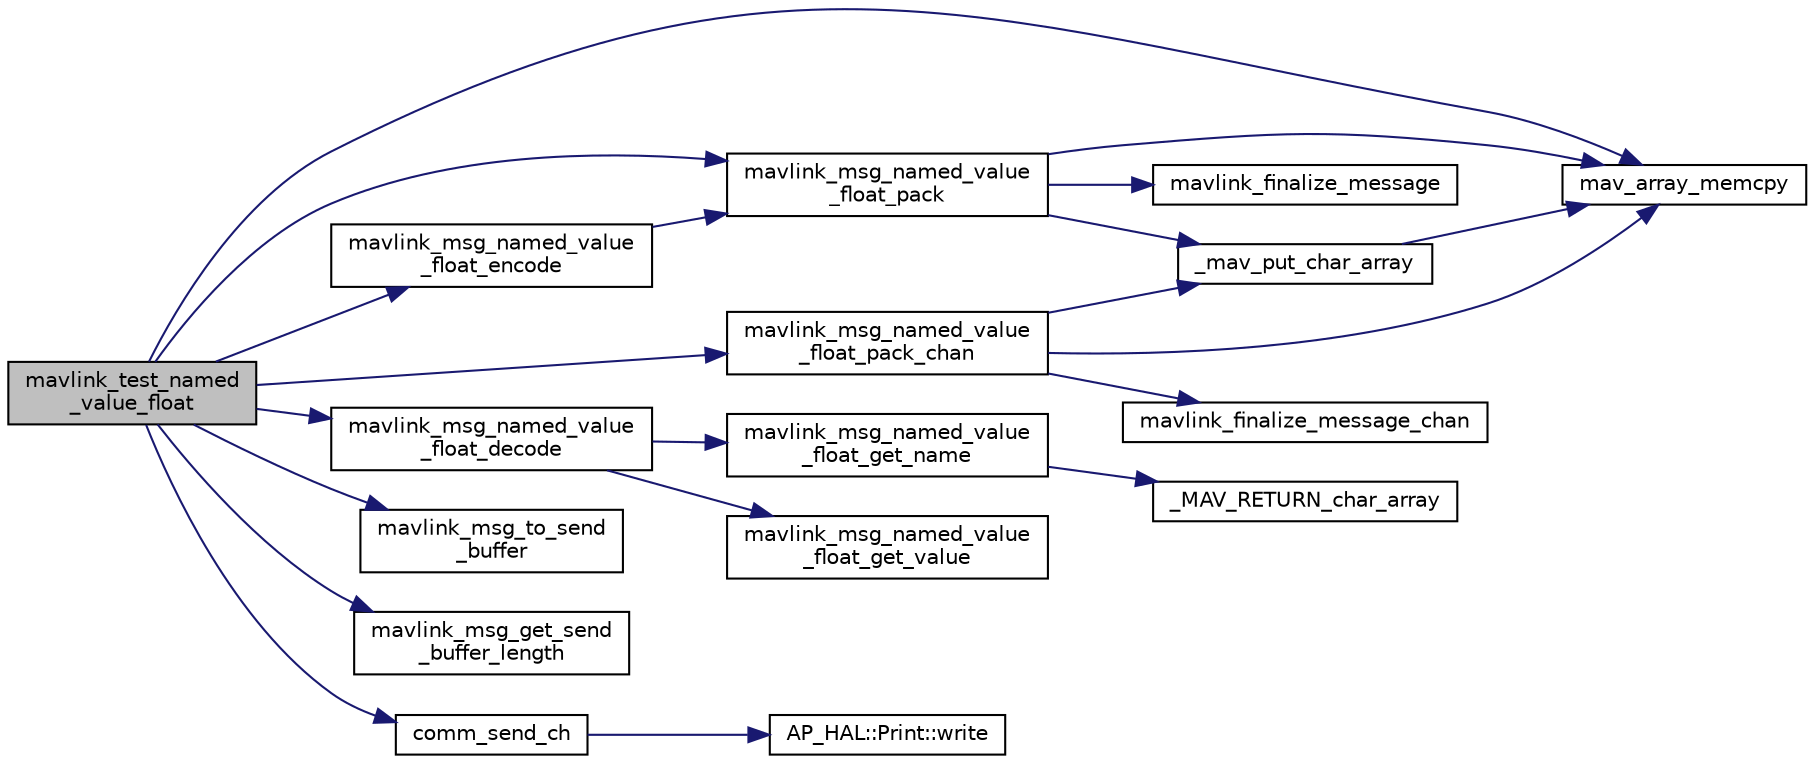 digraph "mavlink_test_named_value_float"
{
 // INTERACTIVE_SVG=YES
  edge [fontname="Helvetica",fontsize="10",labelfontname="Helvetica",labelfontsize="10"];
  node [fontname="Helvetica",fontsize="10",shape=record];
  rankdir="LR";
  Node1 [label="mavlink_test_named\l_value_float",height=0.2,width=0.4,color="black", fillcolor="grey75", style="filled" fontcolor="black"];
  Node1 -> Node2 [color="midnightblue",fontsize="10",style="solid",fontname="Helvetica"];
  Node2 [label="mav_array_memcpy",height=0.2,width=0.4,color="black", fillcolor="white", style="filled",URL="$v0_89_2protocol_8h.html#a4486c3d5854cac1cb6a0fb1cc5ba570c"];
  Node1 -> Node3 [color="midnightblue",fontsize="10",style="solid",fontname="Helvetica"];
  Node3 [label="mavlink_msg_named_value\l_float_encode",height=0.2,width=0.4,color="black", fillcolor="white", style="filled",URL="$v0_89_2common_2mavlink__msg__named__value__float_8h.html#a1d366e6bfb2a4b097342b21143103635",tooltip="Encode a named_value_float struct into a message. "];
  Node3 -> Node4 [color="midnightblue",fontsize="10",style="solid",fontname="Helvetica"];
  Node4 [label="mavlink_msg_named_value\l_float_pack",height=0.2,width=0.4,color="black", fillcolor="white", style="filled",URL="$v0_89_2common_2mavlink__msg__named__value__float_8h.html#ab81a303ba49367e8f8ad4f6350626fa1",tooltip="Pack a named_value_float message. "];
  Node4 -> Node5 [color="midnightblue",fontsize="10",style="solid",fontname="Helvetica"];
  Node5 [label="_mav_put_char_array",height=0.2,width=0.4,color="black", fillcolor="white", style="filled",URL="$v0_89_2protocol_8h.html#a1e87b7f293e127478ca611644a7810b6"];
  Node5 -> Node2 [color="midnightblue",fontsize="10",style="solid",fontname="Helvetica"];
  Node4 -> Node2 [color="midnightblue",fontsize="10",style="solid",fontname="Helvetica"];
  Node4 -> Node6 [color="midnightblue",fontsize="10",style="solid",fontname="Helvetica"];
  Node6 [label="mavlink_finalize_message",height=0.2,width=0.4,color="black", fillcolor="white", style="filled",URL="$v0_89_2mavlink__helpers_8h.html#af3bea083c5ec83f5b6570b2bd4a817d0",tooltip="Finalize a MAVLink message with MAVLINK_COMM_0 as default channel. "];
  Node1 -> Node7 [color="midnightblue",fontsize="10",style="solid",fontname="Helvetica"];
  Node7 [label="mavlink_msg_named_value\l_float_decode",height=0.2,width=0.4,color="black", fillcolor="white", style="filled",URL="$v0_89_2common_2mavlink__msg__named__value__float_8h.html#a0f7bc63a9679566aff8dac756dbd6372",tooltip="Decode a named_value_float message into a struct. "];
  Node7 -> Node8 [color="midnightblue",fontsize="10",style="solid",fontname="Helvetica"];
  Node8 [label="mavlink_msg_named_value\l_float_get_name",height=0.2,width=0.4,color="black", fillcolor="white", style="filled",URL="$v0_89_2common_2mavlink__msg__named__value__float_8h.html#abfe1e22a055cacc05c6c17076a55b847",tooltip="Send a named_value_float message. "];
  Node8 -> Node9 [color="midnightblue",fontsize="10",style="solid",fontname="Helvetica"];
  Node9 [label="_MAV_RETURN_char_array",height=0.2,width=0.4,color="black", fillcolor="white", style="filled",URL="$v0_89_2protocol_8h.html#a12ebb16564718cc14d12b46458bbb290"];
  Node7 -> Node10 [color="midnightblue",fontsize="10",style="solid",fontname="Helvetica"];
  Node10 [label="mavlink_msg_named_value\l_float_get_value",height=0.2,width=0.4,color="black", fillcolor="white", style="filled",URL="$v0_89_2common_2mavlink__msg__named__value__float_8h.html#a9f0e14d12796766d4cf5a6675824ab22",tooltip="Get field value from named_value_float message. "];
  Node1 -> Node4 [color="midnightblue",fontsize="10",style="solid",fontname="Helvetica"];
  Node1 -> Node11 [color="midnightblue",fontsize="10",style="solid",fontname="Helvetica"];
  Node11 [label="mavlink_msg_named_value\l_float_pack_chan",height=0.2,width=0.4,color="black", fillcolor="white", style="filled",URL="$v0_89_2common_2mavlink__msg__named__value__float_8h.html#a3a132e72de7bfa848ff3774b123bfe35",tooltip="Pack a named_value_float message on a channel. "];
  Node11 -> Node5 [color="midnightblue",fontsize="10",style="solid",fontname="Helvetica"];
  Node11 -> Node2 [color="midnightblue",fontsize="10",style="solid",fontname="Helvetica"];
  Node11 -> Node12 [color="midnightblue",fontsize="10",style="solid",fontname="Helvetica"];
  Node12 [label="mavlink_finalize_message_chan",height=0.2,width=0.4,color="black", fillcolor="white", style="filled",URL="$v0_89_2mavlink__helpers_8h.html#aa66131138fc02101dcc73b4b556ab422",tooltip="Finalize a MAVLink message with channel assignment. "];
  Node1 -> Node13 [color="midnightblue",fontsize="10",style="solid",fontname="Helvetica"];
  Node13 [label="mavlink_msg_to_send\l_buffer",height=0.2,width=0.4,color="black", fillcolor="white", style="filled",URL="$v0_89_2mavlink__helpers_8h.html#afea0a9befa84822fd62c2899ea0d849e",tooltip="Pack a message to send it over a serial byte stream. "];
  Node1 -> Node14 [color="midnightblue",fontsize="10",style="solid",fontname="Helvetica"];
  Node14 [label="mavlink_msg_get_send\l_buffer_length",height=0.2,width=0.4,color="black", fillcolor="white", style="filled",URL="$v0_89_2protocol_8h.html#aa86c08f27aabb7a2e12a67f189f590c8",tooltip="Get the required buffer size for this message. "];
  Node1 -> Node15 [color="midnightblue",fontsize="10",style="solid",fontname="Helvetica"];
  Node15 [label="comm_send_ch",height=0.2,width=0.4,color="black", fillcolor="white", style="filled",URL="$GCS__MAVLink_8h.html#ab753873a1ee10adedd0ce246311468f8"];
  Node15 -> Node16 [color="midnightblue",fontsize="10",style="solid",fontname="Helvetica"];
  Node16 [label="AP_HAL::Print::write",height=0.2,width=0.4,color="black", fillcolor="white", style="filled",URL="$classAP__HAL_1_1Print.html#acc65391952a43334f8f5c9bef341f501"];
}
